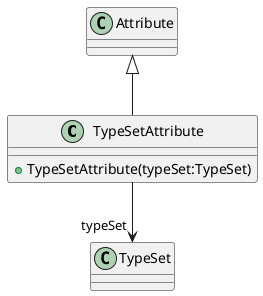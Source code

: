 @startuml
class TypeSetAttribute {
    + TypeSetAttribute(typeSet:TypeSet)
}
Attribute <|-- TypeSetAttribute
TypeSetAttribute --> "typeSet" TypeSet
@enduml
